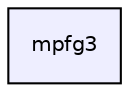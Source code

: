 digraph G {
  compound=true
  node [ fontsize="10", fontname="Helvetica"];
  edge [ labelfontsize="10", labelfontname="Helvetica"];
  dir_49f70da1cbb3ff85d5217600ed607f43 [shape=box, label="mpfg3", style="filled", fillcolor="#eeeeff", pencolor="black", URL="dir_49f70da1cbb3ff85d5217600ed607f43.html"];
}
